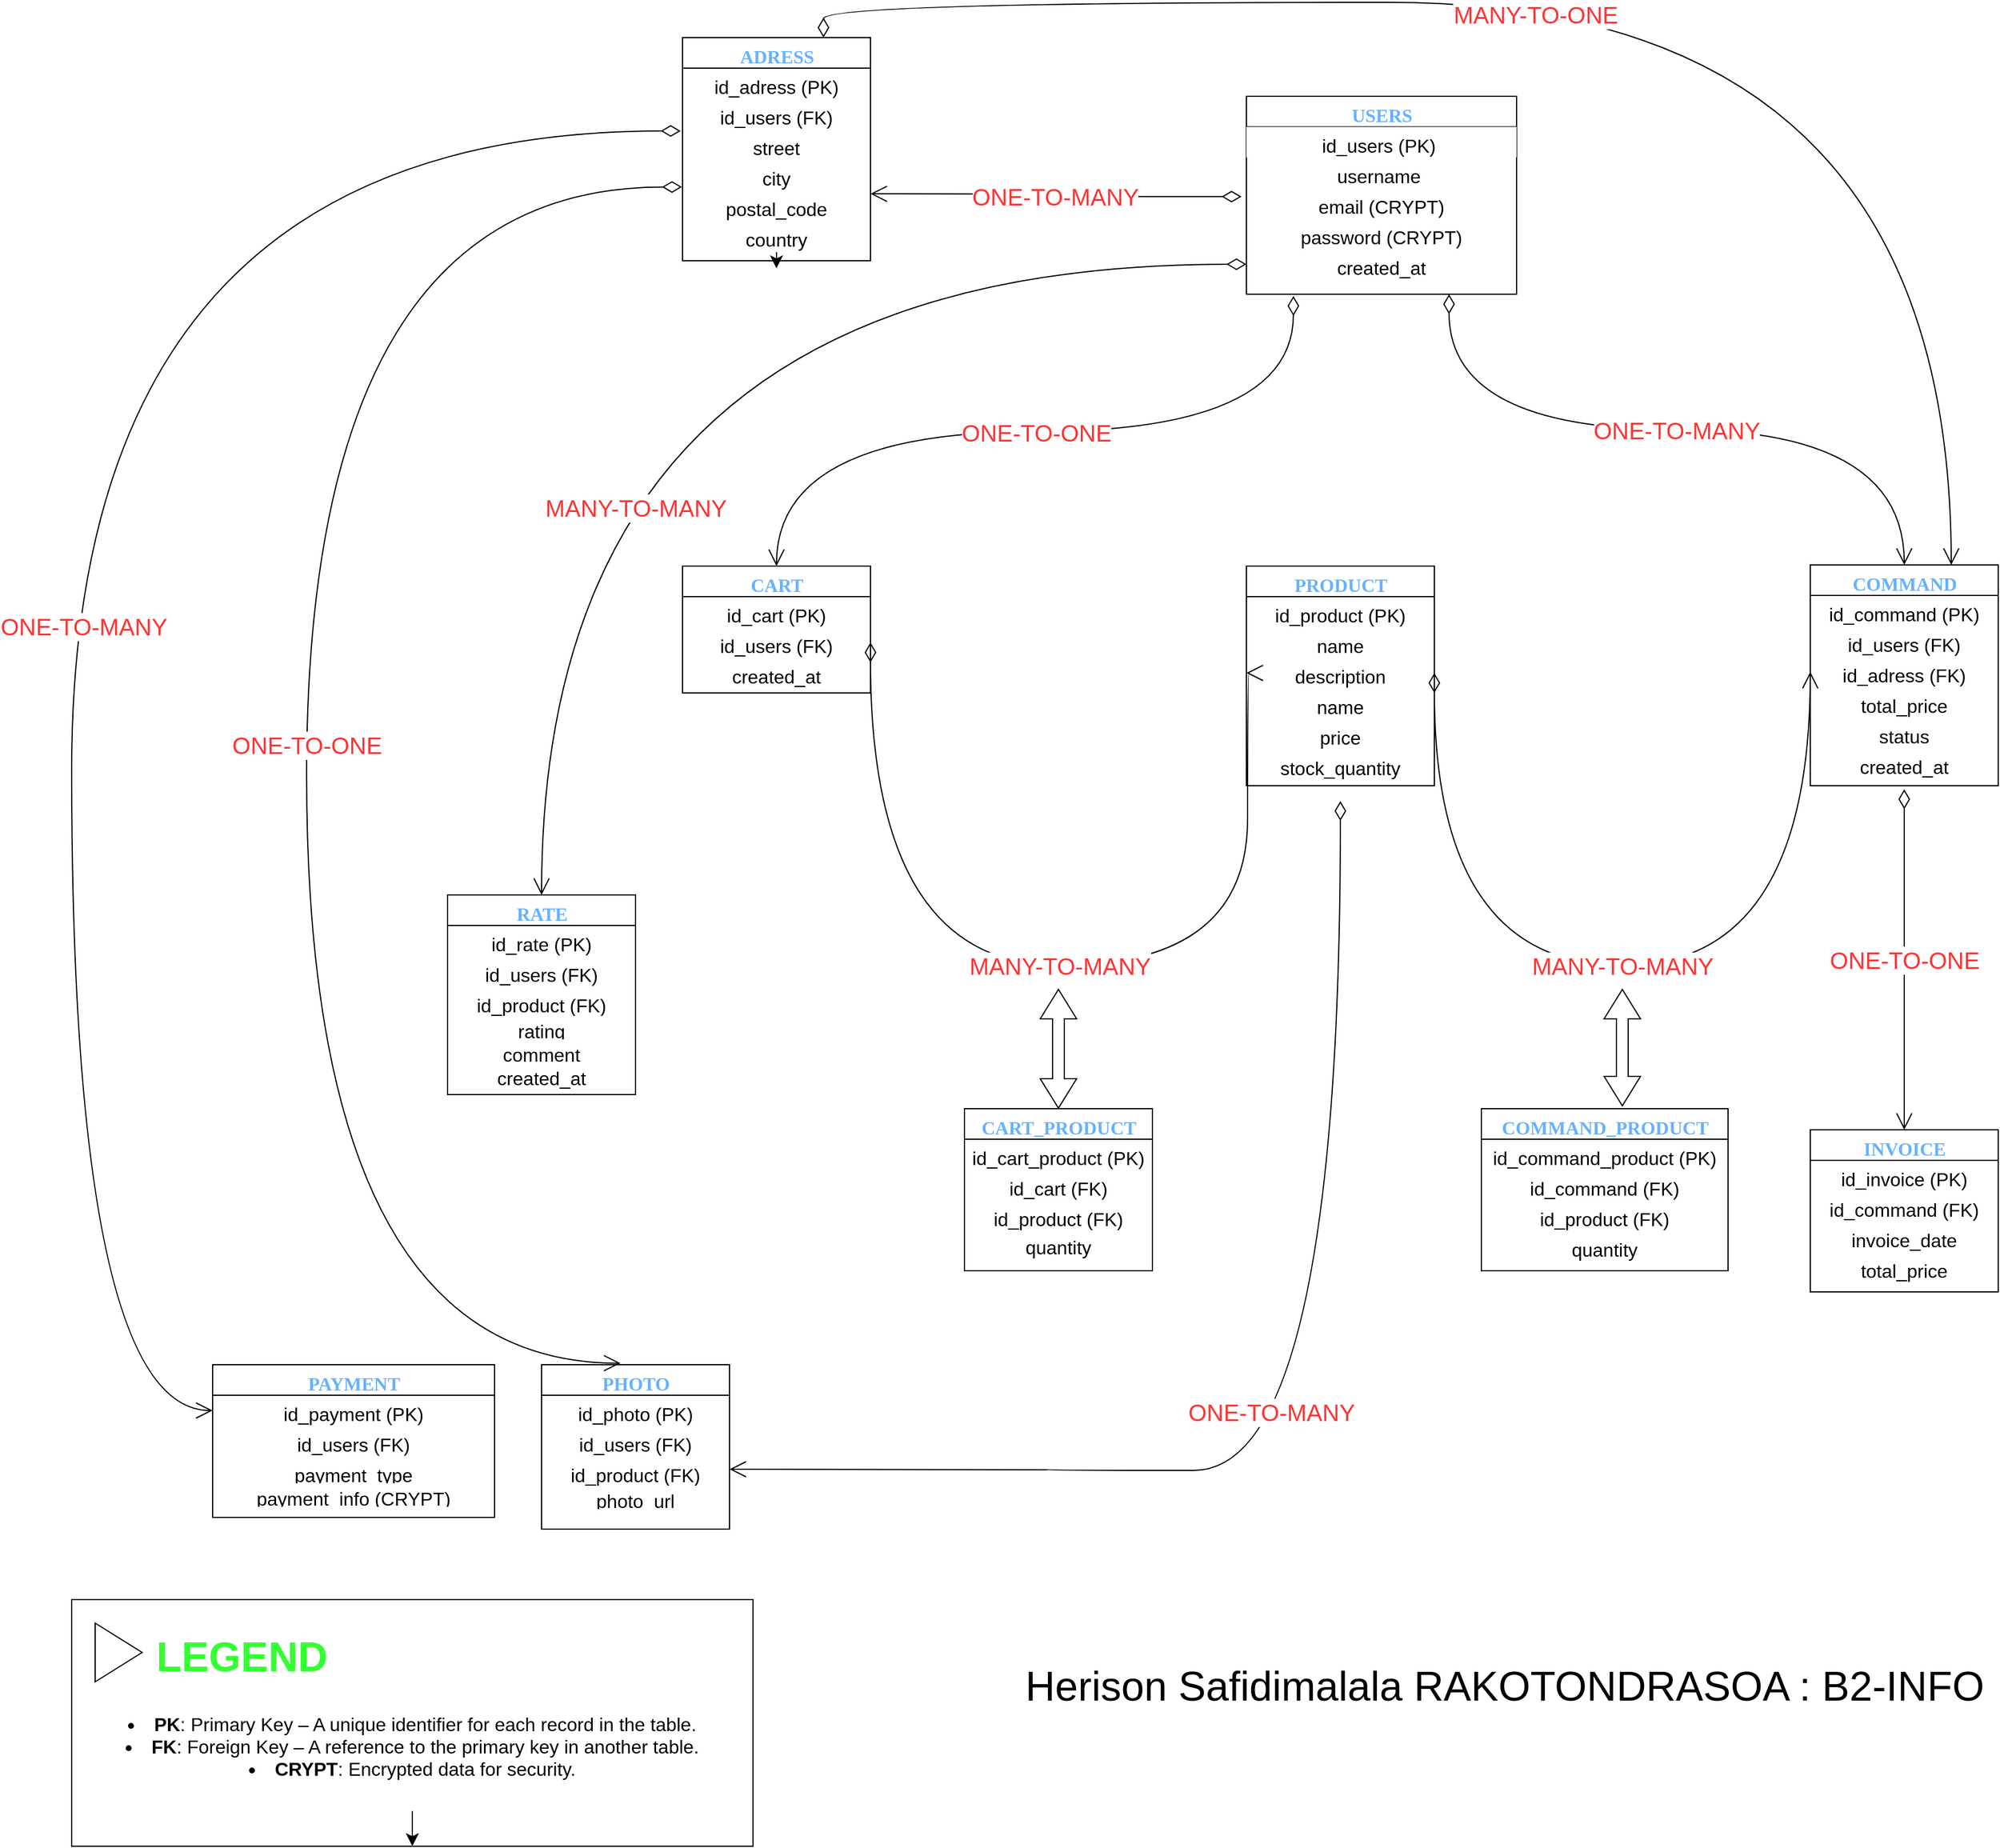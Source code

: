 <mxfile version="24.7.17">
  <diagram name="Page-1" id="9f46799a-70d6-7492-0946-bef42562c5a5">
    <mxGraphModel dx="2370" dy="1519" grid="0" gridSize="10" guides="1" tooltips="1" connect="1" arrows="1" fold="1" page="0" pageScale="1" pageWidth="1100" pageHeight="850" background="none" math="0" shadow="0">
      <root>
        <mxCell id="0" />
        <mxCell id="1" parent="0" />
        <mxCell id="78961159f06e98e8-17" value="&lt;font color=&quot;#66b2ff&quot;&gt;USERS&lt;/font&gt;" style="swimlane;html=1;fontStyle=1;align=center;verticalAlign=top;childLayout=stackLayout;horizontal=1;startSize=26;horizontalStack=0;resizeParent=1;resizeLast=0;collapsible=1;marginBottom=0;swimlaneFillColor=#ffffff;rounded=0;shadow=0;comic=0;labelBackgroundColor=none;strokeWidth=1;fillColor=none;fontFamily=Verdana;fontSize=16;" parent="1" vertex="1">
          <mxGeometry x="1040" y="40" width="230" height="168.5" as="geometry" />
        </mxCell>
        <mxCell id="78961159f06e98e8-23" value="id_users (PK)&amp;nbsp;" style="text;html=1;strokeColor=none;fillColor=default;align=center;verticalAlign=top;spacingLeft=4;spacingRight=4;whiteSpace=wrap;overflow=hidden;rotatable=0;points=[[0,0.5],[1,0.5]];portConstraint=eastwest;fontSize=16;" parent="78961159f06e98e8-17" vertex="1">
          <mxGeometry y="26" width="230" height="26" as="geometry" />
        </mxCell>
        <mxCell id="78961159f06e98e8-25" value="username&amp;nbsp;" style="text;html=1;strokeColor=none;fillColor=none;align=center;verticalAlign=top;spacingLeft=4;spacingRight=4;whiteSpace=wrap;overflow=hidden;rotatable=0;points=[[0,0.5],[1,0.5]];portConstraint=eastwest;fontSize=16;" parent="78961159f06e98e8-17" vertex="1">
          <mxGeometry y="52" width="230" height="26" as="geometry" />
        </mxCell>
        <mxCell id="78961159f06e98e8-26" value="email&amp;nbsp;(CRYPT)" style="text;html=1;strokeColor=none;fillColor=none;align=center;verticalAlign=top;spacingLeft=4;spacingRight=4;whiteSpace=wrap;overflow=hidden;rotatable=0;points=[[0,0.5],[1,0.5]];portConstraint=eastwest;fontSize=16;" parent="78961159f06e98e8-17" vertex="1">
          <mxGeometry y="78" width="230" height="26" as="geometry" />
        </mxCell>
        <mxCell id="78961159f06e98e8-24" value="password (CRYPT)" style="text;html=1;strokeColor=none;fillColor=none;align=center;verticalAlign=top;spacingLeft=4;spacingRight=4;whiteSpace=wrap;overflow=hidden;rotatable=0;points=[[0,0.5],[1,0.5]];portConstraint=eastwest;fontSize=16;" parent="78961159f06e98e8-17" vertex="1">
          <mxGeometry y="104" width="230" height="26" as="geometry" />
        </mxCell>
        <mxCell id="mKTpzhscJDW0VozvgaEw-2" value="created_at" style="text;html=1;strokeColor=none;fillColor=none;align=center;verticalAlign=top;spacingLeft=4;spacingRight=4;whiteSpace=wrap;overflow=hidden;rotatable=0;points=[[0,0.5],[1,0.5]];portConstraint=eastwest;fontSize=16;" parent="78961159f06e98e8-17" vertex="1">
          <mxGeometry y="130" width="230" height="26" as="geometry" />
        </mxCell>
        <mxCell id="78961159f06e98e8-30" value="&lt;font color=&quot;#66b2ff&quot;&gt;ADRESS&lt;/font&gt;" style="swimlane;html=1;fontStyle=1;align=center;verticalAlign=top;childLayout=stackLayout;horizontal=1;startSize=26;horizontalStack=0;resizeParent=1;resizeLast=0;collapsible=1;marginBottom=0;swimlaneFillColor=#ffffff;rounded=0;shadow=0;comic=0;labelBackgroundColor=none;strokeWidth=1;fillColor=none;fontFamily=Verdana;fontSize=16;" parent="1" vertex="1">
          <mxGeometry x="560" y="-10" width="160" height="190" as="geometry" />
        </mxCell>
        <mxCell id="78961159f06e98e8-31" value="id_adress (PK)" style="text;html=1;strokeColor=none;fillColor=none;align=center;verticalAlign=top;spacingLeft=4;spacingRight=4;whiteSpace=wrap;overflow=hidden;rotatable=0;points=[[0,0.5],[1,0.5]];portConstraint=eastwest;fontSize=16;" parent="78961159f06e98e8-30" vertex="1">
          <mxGeometry y="26" width="160" height="26" as="geometry" />
        </mxCell>
        <mxCell id="78961159f06e98e8-32" value="id_users (FK)" style="text;html=1;strokeColor=none;fillColor=none;align=center;verticalAlign=top;spacingLeft=4;spacingRight=4;whiteSpace=wrap;overflow=hidden;rotatable=0;points=[[0,0.5],[1,0.5]];portConstraint=eastwest;fontSize=16;" parent="78961159f06e98e8-30" vertex="1">
          <mxGeometry y="52" width="160" height="26" as="geometry" />
        </mxCell>
        <mxCell id="78961159f06e98e8-33" value="street" style="text;html=1;strokeColor=none;fillColor=none;align=center;verticalAlign=top;spacingLeft=4;spacingRight=4;whiteSpace=wrap;overflow=hidden;rotatable=0;points=[[0,0.5],[1,0.5]];portConstraint=eastwest;fontSize=16;" parent="78961159f06e98e8-30" vertex="1">
          <mxGeometry y="78" width="160" height="26" as="geometry" />
        </mxCell>
        <mxCell id="78961159f06e98e8-34" value="city" style="text;html=1;strokeColor=none;fillColor=none;align=center;verticalAlign=top;spacingLeft=4;spacingRight=4;whiteSpace=wrap;overflow=hidden;rotatable=0;points=[[0,0.5],[1,0.5]];portConstraint=eastwest;fontSize=16;" parent="78961159f06e98e8-30" vertex="1">
          <mxGeometry y="104" width="160" height="26" as="geometry" />
        </mxCell>
        <mxCell id="78961159f06e98e8-36" value="postal_code" style="text;html=1;strokeColor=none;fillColor=none;align=center;verticalAlign=top;spacingLeft=4;spacingRight=4;whiteSpace=wrap;overflow=hidden;rotatable=0;points=[[0,0.5],[1,0.5]];portConstraint=eastwest;fontSize=16;" parent="78961159f06e98e8-30" vertex="1">
          <mxGeometry y="130" width="160" height="26" as="geometry" />
        </mxCell>
        <mxCell id="78961159f06e98e8-37" value="country" style="text;html=1;strokeColor=none;fillColor=none;align=center;verticalAlign=top;spacingLeft=4;spacingRight=4;whiteSpace=wrap;overflow=hidden;rotatable=0;points=[[0,0.5],[1,0.5]];portConstraint=eastwest;fontSize=16;" parent="78961159f06e98e8-30" vertex="1">
          <mxGeometry y="156" width="160" height="34" as="geometry" />
        </mxCell>
        <mxCell id="mKTpzhscJDW0VozvgaEw-19" style="edgeStyle=none;curved=1;rounded=0;orthogonalLoop=1;jettySize=auto;html=1;exitX=0.5;exitY=1;exitDx=0;exitDy=0;entryX=0.5;entryY=1.192;entryDx=0;entryDy=0;entryPerimeter=0;fontSize=16;startSize=8;endSize=8;" parent="78961159f06e98e8-30" source="78961159f06e98e8-30" target="78961159f06e98e8-37" edge="1">
          <mxGeometry relative="1" as="geometry">
            <Array as="points">
              <mxPoint x="80" y="177" />
            </Array>
          </mxGeometry>
        </mxCell>
        <mxCell id="78961159f06e98e8-43" value="&lt;font color=&quot;#66b2ff&quot;&gt;PRODUCT&lt;/font&gt;" style="swimlane;html=1;fontStyle=1;align=center;verticalAlign=top;childLayout=stackLayout;horizontal=1;startSize=26;horizontalStack=0;resizeParent=1;resizeLast=0;collapsible=1;marginBottom=0;swimlaneFillColor=#ffffff;rounded=0;shadow=0;comic=0;labelBackgroundColor=none;strokeWidth=1;fillColor=none;fontFamily=Verdana;fontSize=16;" parent="1" vertex="1">
          <mxGeometry x="1040" y="440" width="160" height="187" as="geometry" />
        </mxCell>
        <mxCell id="78961159f06e98e8-44" value="id_product (PK)" style="text;html=1;strokeColor=none;fillColor=none;align=center;verticalAlign=top;spacingLeft=4;spacingRight=4;whiteSpace=wrap;overflow=hidden;rotatable=0;points=[[0,0.5],[1,0.5]];portConstraint=eastwest;fontSize=16;" parent="78961159f06e98e8-43" vertex="1">
          <mxGeometry y="26" width="160" height="26" as="geometry" />
        </mxCell>
        <mxCell id="78961159f06e98e8-45" value="name" style="text;html=1;strokeColor=none;fillColor=none;align=center;verticalAlign=top;spacingLeft=4;spacingRight=4;whiteSpace=wrap;overflow=hidden;rotatable=0;points=[[0,0.5],[1,0.5]];portConstraint=eastwest;fontSize=16;" parent="78961159f06e98e8-43" vertex="1">
          <mxGeometry y="52" width="160" height="26" as="geometry" />
        </mxCell>
        <mxCell id="78961159f06e98e8-49" value="description" style="text;html=1;strokeColor=none;fillColor=none;align=center;verticalAlign=top;spacingLeft=4;spacingRight=4;whiteSpace=wrap;overflow=hidden;rotatable=0;points=[[0,0.5],[1,0.5]];portConstraint=eastwest;fontSize=16;" parent="78961159f06e98e8-43" vertex="1">
          <mxGeometry y="78" width="160" height="26" as="geometry" />
        </mxCell>
        <mxCell id="78961159f06e98e8-50" value="name" style="text;html=1;strokeColor=none;fillColor=none;align=center;verticalAlign=top;spacingLeft=4;spacingRight=4;whiteSpace=wrap;overflow=hidden;rotatable=0;points=[[0,0.5],[1,0.5]];portConstraint=eastwest;fontSize=16;" parent="78961159f06e98e8-43" vertex="1">
          <mxGeometry y="104" width="160" height="26" as="geometry" />
        </mxCell>
        <mxCell id="78961159f06e98e8-52" value="price" style="text;html=1;strokeColor=none;fillColor=none;align=center;verticalAlign=top;spacingLeft=4;spacingRight=4;whiteSpace=wrap;overflow=hidden;rotatable=0;points=[[0,0.5],[1,0.5]];portConstraint=eastwest;fontSize=16;" parent="78961159f06e98e8-43" vertex="1">
          <mxGeometry y="130" width="160" height="26" as="geometry" />
        </mxCell>
        <mxCell id="78961159f06e98e8-53" value="stock_quantity" style="text;html=1;strokeColor=none;fillColor=none;align=center;verticalAlign=top;spacingLeft=4;spacingRight=4;whiteSpace=wrap;overflow=hidden;rotatable=0;points=[[0,0.5],[1,0.5]];portConstraint=eastwest;fontSize=16;" parent="78961159f06e98e8-43" vertex="1">
          <mxGeometry y="156" width="160" height="26" as="geometry" />
        </mxCell>
        <mxCell id="78961159f06e98e8-56" value="&lt;font color=&quot;#66b2ff&quot;&gt;CART&lt;/font&gt;" style="swimlane;html=1;fontStyle=1;align=center;verticalAlign=top;childLayout=stackLayout;horizontal=1;startSize=26;horizontalStack=0;resizeParent=1;resizeLast=0;collapsible=1;marginBottom=0;swimlaneFillColor=#ffffff;rounded=0;shadow=0;comic=0;labelBackgroundColor=none;strokeWidth=1;fillColor=none;fontFamily=Verdana;fontSize=16;" parent="1" vertex="1">
          <mxGeometry x="560" y="440" width="160" height="108" as="geometry" />
        </mxCell>
        <mxCell id="78961159f06e98e8-57" value="id_cart (PK)" style="text;html=1;strokeColor=none;fillColor=none;align=center;verticalAlign=top;spacingLeft=4;spacingRight=4;whiteSpace=wrap;overflow=hidden;rotatable=0;points=[[0,0.5],[1,0.5]];portConstraint=eastwest;fontSize=16;" parent="78961159f06e98e8-56" vertex="1">
          <mxGeometry y="26" width="160" height="26" as="geometry" />
        </mxCell>
        <mxCell id="78961159f06e98e8-58" value="id_users (FK)" style="text;html=1;strokeColor=none;fillColor=none;align=center;verticalAlign=top;spacingLeft=4;spacingRight=4;whiteSpace=wrap;overflow=hidden;rotatable=0;points=[[0,0.5],[1,0.5]];portConstraint=eastwest;fontSize=16;" parent="78961159f06e98e8-56" vertex="1">
          <mxGeometry y="52" width="160" height="26" as="geometry" />
        </mxCell>
        <mxCell id="78961159f06e98e8-59" value="created_at" style="text;html=1;strokeColor=none;fillColor=none;align=center;verticalAlign=top;spacingLeft=4;spacingRight=4;whiteSpace=wrap;overflow=hidden;rotatable=0;points=[[0,0.5],[1,0.5]];portConstraint=eastwest;fontSize=16;" parent="78961159f06e98e8-56" vertex="1">
          <mxGeometry y="78" width="160" height="26" as="geometry" />
        </mxCell>
        <mxCell id="78961159f06e98e8-69" value="&lt;font color=&quot;#66b2ff&quot;&gt;COMMAND&lt;/font&gt;" style="swimlane;html=1;fontStyle=1;align=center;verticalAlign=top;childLayout=stackLayout;horizontal=1;startSize=26;horizontalStack=0;resizeParent=1;resizeLast=0;collapsible=1;marginBottom=0;swimlaneFillColor=#ffffff;rounded=0;shadow=0;comic=0;labelBackgroundColor=none;strokeWidth=1;fillColor=none;fontFamily=Verdana;fontSize=16;" parent="1" vertex="1">
          <mxGeometry x="1520" y="439" width="160" height="188" as="geometry" />
        </mxCell>
        <mxCell id="78961159f06e98e8-70" value="id_command (PK)" style="text;html=1;strokeColor=none;fillColor=none;align=center;verticalAlign=top;spacingLeft=4;spacingRight=4;whiteSpace=wrap;overflow=hidden;rotatable=0;points=[[0,0.5],[1,0.5]];portConstraint=eastwest;fontSize=16;" parent="78961159f06e98e8-69" vertex="1">
          <mxGeometry y="26" width="160" height="26" as="geometry" />
        </mxCell>
        <mxCell id="78961159f06e98e8-71" value="id_users (FK)" style="text;html=1;strokeColor=none;fillColor=none;align=center;verticalAlign=top;spacingLeft=4;spacingRight=4;whiteSpace=wrap;overflow=hidden;rotatable=0;points=[[0,0.5],[1,0.5]];portConstraint=eastwest;fontSize=16;" parent="78961159f06e98e8-69" vertex="1">
          <mxGeometry y="52" width="160" height="26" as="geometry" />
        </mxCell>
        <mxCell id="78961159f06e98e8-72" value="id_adress (FK)" style="text;html=1;strokeColor=none;fillColor=none;align=center;verticalAlign=top;spacingLeft=4;spacingRight=4;whiteSpace=wrap;overflow=hidden;rotatable=0;points=[[0,0.5],[1,0.5]];portConstraint=eastwest;fontSize=16;" parent="78961159f06e98e8-69" vertex="1">
          <mxGeometry y="78" width="160" height="26" as="geometry" />
        </mxCell>
        <mxCell id="78961159f06e98e8-74" value="total_price" style="text;html=1;strokeColor=none;fillColor=none;align=center;verticalAlign=top;spacingLeft=4;spacingRight=4;whiteSpace=wrap;overflow=hidden;rotatable=0;points=[[0,0.5],[1,0.5]];portConstraint=eastwest;fontSize=16;" parent="78961159f06e98e8-69" vertex="1">
          <mxGeometry y="104" width="160" height="26" as="geometry" />
        </mxCell>
        <mxCell id="78961159f06e98e8-75" value="status" style="text;html=1;strokeColor=none;fillColor=none;align=center;verticalAlign=top;spacingLeft=4;spacingRight=4;whiteSpace=wrap;overflow=hidden;rotatable=0;points=[[0,0.5],[1,0.5]];portConstraint=eastwest;fontSize=16;" parent="78961159f06e98e8-69" vertex="1">
          <mxGeometry y="130" width="160" height="26" as="geometry" />
        </mxCell>
        <mxCell id="78961159f06e98e8-76" value="created_at" style="text;html=1;strokeColor=none;fillColor=none;align=center;verticalAlign=top;spacingLeft=4;spacingRight=4;whiteSpace=wrap;overflow=hidden;rotatable=0;points=[[0,0.5],[1,0.5]];portConstraint=eastwest;fontSize=16;" parent="78961159f06e98e8-69" vertex="1">
          <mxGeometry y="156" width="160" height="26" as="geometry" />
        </mxCell>
        <mxCell id="78961159f06e98e8-82" value="&lt;font color=&quot;#66b2ff&quot;&gt;INVOICE&lt;/font&gt;" style="swimlane;html=1;fontStyle=1;align=center;verticalAlign=top;childLayout=stackLayout;horizontal=1;startSize=26;horizontalStack=0;resizeParent=1;resizeLast=0;collapsible=1;marginBottom=0;swimlaneFillColor=#ffffff;rounded=0;shadow=0;comic=0;labelBackgroundColor=none;strokeWidth=1;fillColor=none;fontFamily=Verdana;fontSize=16;" parent="1" vertex="1">
          <mxGeometry x="1520" y="920" width="160" height="138" as="geometry" />
        </mxCell>
        <mxCell id="78961159f06e98e8-83" value="id_invoice (PK)" style="text;html=1;strokeColor=none;fillColor=none;align=center;verticalAlign=top;spacingLeft=4;spacingRight=4;whiteSpace=wrap;overflow=hidden;rotatable=0;points=[[0,0.5],[1,0.5]];portConstraint=eastwest;fontSize=16;" parent="78961159f06e98e8-82" vertex="1">
          <mxGeometry y="26" width="160" height="26" as="geometry" />
        </mxCell>
        <mxCell id="78961159f06e98e8-84" value="id_command (FK)" style="text;html=1;strokeColor=none;fillColor=none;align=center;verticalAlign=top;spacingLeft=4;spacingRight=4;whiteSpace=wrap;overflow=hidden;rotatable=0;points=[[0,0.5],[1,0.5]];portConstraint=eastwest;fontSize=16;" parent="78961159f06e98e8-82" vertex="1">
          <mxGeometry y="52" width="160" height="26" as="geometry" />
        </mxCell>
        <mxCell id="78961159f06e98e8-85" value="invoice_date" style="text;html=1;strokeColor=none;fillColor=none;align=center;verticalAlign=top;spacingLeft=4;spacingRight=4;whiteSpace=wrap;overflow=hidden;rotatable=0;points=[[0,0.5],[1,0.5]];portConstraint=eastwest;fontSize=16;" parent="78961159f06e98e8-82" vertex="1">
          <mxGeometry y="78" width="160" height="26" as="geometry" />
        </mxCell>
        <mxCell id="78961159f06e98e8-86" value="total_price" style="text;html=1;strokeColor=none;fillColor=none;align=center;verticalAlign=top;spacingLeft=4;spacingRight=4;whiteSpace=wrap;overflow=hidden;rotatable=0;points=[[0,0.5],[1,0.5]];portConstraint=eastwest;fontSize=16;" parent="78961159f06e98e8-82" vertex="1">
          <mxGeometry y="104" width="160" height="26" as="geometry" />
        </mxCell>
        <mxCell id="78961159f06e98e8-95" value="&lt;font color=&quot;#66b2ff&quot;&gt;CART_PRODUCT&lt;/font&gt;" style="swimlane;html=1;fontStyle=1;align=center;verticalAlign=top;childLayout=stackLayout;horizontal=1;startSize=26;horizontalStack=0;resizeParent=1;resizeLast=0;collapsible=1;marginBottom=0;swimlaneFillColor=#ffffff;rounded=0;shadow=0;comic=0;labelBackgroundColor=none;strokeWidth=1;fillColor=none;fontFamily=Verdana;fontSize=16;" parent="1" vertex="1">
          <mxGeometry x="800" y="902" width="160" height="138" as="geometry" />
        </mxCell>
        <mxCell id="78961159f06e98e8-96" value="id_cart_product (PK)" style="text;html=1;strokeColor=none;fillColor=none;align=center;verticalAlign=top;spacingLeft=4;spacingRight=4;whiteSpace=wrap;overflow=hidden;rotatable=0;points=[[0,0.5],[1,0.5]];portConstraint=eastwest;fontSize=16;" parent="78961159f06e98e8-95" vertex="1">
          <mxGeometry y="26" width="160" height="26" as="geometry" />
        </mxCell>
        <mxCell id="78961159f06e98e8-97" value="id_cart (FK)" style="text;html=1;strokeColor=none;fillColor=none;align=center;verticalAlign=top;spacingLeft=4;spacingRight=4;whiteSpace=wrap;overflow=hidden;rotatable=0;points=[[0,0.5],[1,0.5]];portConstraint=eastwest;fontSize=16;" parent="78961159f06e98e8-95" vertex="1">
          <mxGeometry y="52" width="160" height="26" as="geometry" />
        </mxCell>
        <mxCell id="78961159f06e98e8-98" value="id_product (FK)" style="text;html=1;strokeColor=none;fillColor=none;align=center;verticalAlign=top;spacingLeft=4;spacingRight=4;whiteSpace=wrap;overflow=hidden;rotatable=0;points=[[0,0.5],[1,0.5]];portConstraint=eastwest;fontSize=16;" parent="78961159f06e98e8-95" vertex="1">
          <mxGeometry y="78" width="160" height="24" as="geometry" />
        </mxCell>
        <mxCell id="78961159f06e98e8-102" value="quantity" style="text;html=1;strokeColor=none;fillColor=none;align=center;verticalAlign=top;spacingLeft=4;spacingRight=4;whiteSpace=wrap;overflow=hidden;rotatable=0;points=[[0,0.5],[1,0.5]];portConstraint=eastwest;fontSize=16;" parent="78961159f06e98e8-95" vertex="1">
          <mxGeometry y="102" width="160" height="26" as="geometry" />
        </mxCell>
        <mxCell id="78961159f06e98e8-108" value="&lt;font color=&quot;#66b2ff&quot;&gt;COMMAND_PRODUCT&lt;/font&gt;" style="swimlane;html=1;fontStyle=1;align=center;verticalAlign=top;childLayout=stackLayout;horizontal=1;startSize=26;horizontalStack=0;resizeParent=1;resizeLast=0;collapsible=1;marginBottom=0;swimlaneFillColor=#ffffff;rounded=0;shadow=0;comic=0;labelBackgroundColor=none;strokeWidth=1;fillColor=none;fontFamily=Verdana;fontSize=16;" parent="1" vertex="1">
          <mxGeometry x="1240" y="902" width="210" height="138" as="geometry" />
        </mxCell>
        <mxCell id="78961159f06e98e8-109" value="id_command_product (PK) (PK)" style="text;html=1;strokeColor=none;fillColor=none;align=center;verticalAlign=top;spacingLeft=4;spacingRight=4;whiteSpace=wrap;overflow=hidden;rotatable=0;points=[[0,0.5],[1,0.5]];portConstraint=eastwest;fontSize=16;" parent="78961159f06e98e8-108" vertex="1">
          <mxGeometry y="26" width="210" height="26" as="geometry" />
        </mxCell>
        <mxCell id="78961159f06e98e8-110" value="id_command (FK)" style="text;html=1;strokeColor=none;fillColor=none;align=center;verticalAlign=top;spacingLeft=4;spacingRight=4;whiteSpace=wrap;overflow=hidden;rotatable=0;points=[[0,0.5],[1,0.5]];portConstraint=eastwest;fontSize=16;" parent="78961159f06e98e8-108" vertex="1">
          <mxGeometry y="52" width="210" height="26" as="geometry" />
        </mxCell>
        <mxCell id="78961159f06e98e8-117" value="id_product (FK)" style="text;html=1;strokeColor=none;fillColor=none;align=center;verticalAlign=top;spacingLeft=4;spacingRight=4;whiteSpace=wrap;overflow=hidden;rotatable=0;points=[[0,0.5],[1,0.5]];portConstraint=eastwest;fontSize=16;" parent="78961159f06e98e8-108" vertex="1">
          <mxGeometry y="78" width="210" height="26" as="geometry" />
        </mxCell>
        <mxCell id="78961159f06e98e8-120" value="quantity" style="text;html=1;strokeColor=none;fillColor=none;align=center;verticalAlign=top;spacingLeft=4;spacingRight=4;whiteSpace=wrap;overflow=hidden;rotatable=0;points=[[0,0.5],[1,0.5]];portConstraint=eastwest;fontSize=16;" parent="78961159f06e98e8-108" vertex="1">
          <mxGeometry y="104" width="210" height="26" as="geometry" />
        </mxCell>
        <mxCell id="mKTpzhscJDW0VozvgaEw-20" value="&lt;font color=&quot;#66b2ff&quot;&gt;PHOTO&lt;/font&gt;" style="swimlane;html=1;fontStyle=1;align=center;verticalAlign=top;childLayout=stackLayout;horizontal=1;startSize=26;horizontalStack=0;resizeParent=1;resizeLast=0;collapsible=1;marginBottom=0;swimlaneFillColor=#ffffff;rounded=0;shadow=0;comic=0;labelBackgroundColor=none;strokeWidth=1;fillColor=none;fontFamily=Verdana;fontSize=16;" parent="1" vertex="1">
          <mxGeometry x="440" y="1120" width="160" height="140" as="geometry" />
        </mxCell>
        <mxCell id="mKTpzhscJDW0VozvgaEw-21" value="id_photo (PK)" style="text;html=1;strokeColor=none;fillColor=none;align=center;verticalAlign=top;spacingLeft=4;spacingRight=4;whiteSpace=wrap;overflow=hidden;rotatable=0;points=[[0,0.5],[1,0.5]];portConstraint=eastwest;fontSize=16;" parent="mKTpzhscJDW0VozvgaEw-20" vertex="1">
          <mxGeometry y="26" width="160" height="26" as="geometry" />
        </mxCell>
        <mxCell id="mKTpzhscJDW0VozvgaEw-22" value="id_users (FK)" style="text;html=1;strokeColor=none;fillColor=none;align=center;verticalAlign=top;spacingLeft=4;spacingRight=4;whiteSpace=wrap;overflow=hidden;rotatable=0;points=[[0,0.5],[1,0.5]];portConstraint=eastwest;fontSize=16;" parent="mKTpzhscJDW0VozvgaEw-20" vertex="1">
          <mxGeometry y="52" width="160" height="26" as="geometry" />
        </mxCell>
        <mxCell id="mKTpzhscJDW0VozvgaEw-23" value="id_product (FK)" style="text;html=1;strokeColor=none;fillColor=none;align=center;verticalAlign=top;spacingLeft=4;spacingRight=4;whiteSpace=wrap;overflow=hidden;rotatable=0;points=[[0,0.5],[1,0.5]];portConstraint=eastwest;fontSize=16;" parent="mKTpzhscJDW0VozvgaEw-20" vertex="1">
          <mxGeometry y="78" width="160" height="22" as="geometry" />
        </mxCell>
        <mxCell id="mKTpzhscJDW0VozvgaEw-24" value="photo_url" style="text;html=1;strokeColor=none;fillColor=none;align=center;verticalAlign=top;spacingLeft=4;spacingRight=4;whiteSpace=wrap;overflow=hidden;rotatable=0;points=[[0,0.5],[1,0.5]];portConstraint=eastwest;fontSize=16;" parent="mKTpzhscJDW0VozvgaEw-20" vertex="1">
          <mxGeometry y="100" width="160" height="20" as="geometry" />
        </mxCell>
        <mxCell id="mKTpzhscJDW0VozvgaEw-27" value="&lt;font color=&quot;#66b2ff&quot;&gt;RATE&lt;/font&gt;" style="swimlane;html=1;fontStyle=1;align=center;verticalAlign=top;childLayout=stackLayout;horizontal=1;startSize=26;horizontalStack=0;resizeParent=1;resizeLast=0;collapsible=1;marginBottom=0;swimlaneFillColor=#ffffff;rounded=0;shadow=0;comic=0;labelBackgroundColor=none;strokeWidth=1;fillColor=none;fontFamily=Verdana;fontSize=16;" parent="1" vertex="1">
          <mxGeometry x="360" y="720" width="160" height="170" as="geometry" />
        </mxCell>
        <mxCell id="mKTpzhscJDW0VozvgaEw-28" value="id_rate (PK)" style="text;html=1;strokeColor=none;fillColor=none;align=center;verticalAlign=top;spacingLeft=4;spacingRight=4;whiteSpace=wrap;overflow=hidden;rotatable=0;points=[[0,0.5],[1,0.5]];portConstraint=eastwest;fontSize=16;" parent="mKTpzhscJDW0VozvgaEw-27" vertex="1">
          <mxGeometry y="26" width="160" height="26" as="geometry" />
        </mxCell>
        <mxCell id="mKTpzhscJDW0VozvgaEw-29" value="id_users (FK)" style="text;html=1;strokeColor=none;fillColor=none;align=center;verticalAlign=top;spacingLeft=4;spacingRight=4;whiteSpace=wrap;overflow=hidden;rotatable=0;points=[[0,0.5],[1,0.5]];portConstraint=eastwest;fontSize=16;" parent="mKTpzhscJDW0VozvgaEw-27" vertex="1">
          <mxGeometry y="52" width="160" height="26" as="geometry" />
        </mxCell>
        <mxCell id="mKTpzhscJDW0VozvgaEw-30" value="id_product (FK)" style="text;html=1;strokeColor=none;fillColor=none;align=center;verticalAlign=top;spacingLeft=4;spacingRight=4;whiteSpace=wrap;overflow=hidden;rotatable=0;points=[[0,0.5],[1,0.5]];portConstraint=eastwest;fontSize=16;" parent="mKTpzhscJDW0VozvgaEw-27" vertex="1">
          <mxGeometry y="78" width="160" height="22" as="geometry" />
        </mxCell>
        <mxCell id="mKTpzhscJDW0VozvgaEw-31" value="rating" style="text;html=1;strokeColor=none;fillColor=none;align=center;verticalAlign=top;spacingLeft=4;spacingRight=4;whiteSpace=wrap;overflow=hidden;rotatable=0;points=[[0,0.5],[1,0.5]];portConstraint=eastwest;fontSize=16;" parent="mKTpzhscJDW0VozvgaEw-27" vertex="1">
          <mxGeometry y="100" width="160" height="20" as="geometry" />
        </mxCell>
        <mxCell id="mKTpzhscJDW0VozvgaEw-32" value="comment" style="text;html=1;strokeColor=none;fillColor=none;align=center;verticalAlign=top;spacingLeft=4;spacingRight=4;whiteSpace=wrap;overflow=hidden;rotatable=0;points=[[0,0.5],[1,0.5]];portConstraint=eastwest;fontSize=16;" parent="mKTpzhscJDW0VozvgaEw-27" vertex="1">
          <mxGeometry y="120" width="160" height="20" as="geometry" />
        </mxCell>
        <mxCell id="mKTpzhscJDW0VozvgaEw-33" value="created_at" style="text;html=1;strokeColor=none;fillColor=none;align=center;verticalAlign=top;spacingLeft=4;spacingRight=4;whiteSpace=wrap;overflow=hidden;rotatable=0;points=[[0,0.5],[1,0.5]];portConstraint=eastwest;fontSize=16;" parent="mKTpzhscJDW0VozvgaEw-27" vertex="1">
          <mxGeometry y="140" width="160" height="30" as="geometry" />
        </mxCell>
        <mxCell id="mKTpzhscJDW0VozvgaEw-34" value="&lt;font color=&quot;#66b2ff&quot;&gt;PAYMENT&lt;/font&gt;" style="swimlane;html=1;fontStyle=1;align=center;verticalAlign=top;childLayout=stackLayout;horizontal=1;startSize=26;horizontalStack=0;resizeParent=1;resizeLast=0;collapsible=1;marginBottom=0;swimlaneFillColor=#ffffff;rounded=0;shadow=0;comic=0;labelBackgroundColor=none;strokeWidth=1;fillColor=none;fontFamily=Verdana;fontSize=16;" parent="1" vertex="1">
          <mxGeometry x="160" y="1120" width="240" height="130" as="geometry" />
        </mxCell>
        <mxCell id="mKTpzhscJDW0VozvgaEw-35" value="id_payment (PK)" style="text;html=1;strokeColor=none;fillColor=none;align=center;verticalAlign=top;spacingLeft=4;spacingRight=4;whiteSpace=wrap;overflow=hidden;rotatable=0;points=[[0,0.5],[1,0.5]];portConstraint=eastwest;fontSize=16;" parent="mKTpzhscJDW0VozvgaEw-34" vertex="1">
          <mxGeometry y="26" width="240" height="26" as="geometry" />
        </mxCell>
        <mxCell id="mKTpzhscJDW0VozvgaEw-36" value="id_users (FK)" style="text;html=1;strokeColor=none;fillColor=none;align=center;verticalAlign=top;spacingLeft=4;spacingRight=4;whiteSpace=wrap;overflow=hidden;rotatable=0;points=[[0,0.5],[1,0.5]];portConstraint=eastwest;fontSize=16;" parent="mKTpzhscJDW0VozvgaEw-34" vertex="1">
          <mxGeometry y="52" width="240" height="26" as="geometry" />
        </mxCell>
        <mxCell id="mKTpzhscJDW0VozvgaEw-37" value="payment_type" style="text;html=1;strokeColor=none;fillColor=none;align=center;verticalAlign=top;spacingLeft=4;spacingRight=4;whiteSpace=wrap;overflow=hidden;rotatable=0;points=[[0,0.5],[1,0.5]];portConstraint=eastwest;fontSize=16;" parent="mKTpzhscJDW0VozvgaEw-34" vertex="1">
          <mxGeometry y="78" width="240" height="20" as="geometry" />
        </mxCell>
        <mxCell id="mKTpzhscJDW0VozvgaEw-38" value="payment_info&amp;nbsp;(CRYPT)" style="text;html=1;strokeColor=none;fillColor=none;align=center;verticalAlign=top;spacingLeft=4;spacingRight=4;whiteSpace=wrap;overflow=hidden;rotatable=0;points=[[0,0.5],[1,0.5]];portConstraint=eastwest;fontSize=16;" parent="mKTpzhscJDW0VozvgaEw-34" vertex="1">
          <mxGeometry y="98" width="240" height="20" as="geometry" />
        </mxCell>
        <mxCell id="mKTpzhscJDW0VozvgaEw-68" value="&lt;font color=&quot;#ff3333&quot;&gt;ONE-TO-MANY&lt;/font&gt;" style="endArrow=open;html=1;endSize=12;startArrow=diamondThin;startSize=14;startFill=0;edgeStyle=orthogonalEdgeStyle;rounded=0;curved=1;entryX=1.026;entryY=0.118;entryDx=0;entryDy=0;entryPerimeter=0;spacingBottom=0;spacingTop=0;spacing=0;fontSize=20;" parent="1" edge="1">
          <mxGeometry relative="1" as="geometry">
            <mxPoint x="1035.84" y="125.43" as="sourcePoint" />
            <mxPoint x="720.0" y="123.018" as="targetPoint" />
            <Array as="points">
              <mxPoint x="875.99" y="125.03" />
              <mxPoint x="875.99" y="123.03" />
            </Array>
          </mxGeometry>
        </mxCell>
        <mxCell id="mKTpzhscJDW0VozvgaEw-71" value="&lt;span style=&quot;color: rgb(255, 51, 51);&quot;&gt;ONE-TO-ONE&lt;/span&gt;" style="endArrow=open;html=1;endSize=12;startArrow=diamondThin;startSize=14;startFill=0;edgeStyle=orthogonalEdgeStyle;rounded=0;fontSize=20;curved=1;exitX=0.25;exitY=1;exitDx=0;exitDy=0;" parent="1" edge="1">
          <mxGeometry relative="1" as="geometry">
            <mxPoint x="1080" y="210" as="sourcePoint" />
            <mxPoint x="640" y="440" as="targetPoint" />
            <Array as="points">
              <mxPoint x="1080" y="325.5" />
              <mxPoint x="640" y="325.5" />
            </Array>
          </mxGeometry>
        </mxCell>
        <mxCell id="mKTpzhscJDW0VozvgaEw-74" value="&lt;span style=&quot;color: rgb(255, 51, 51);&quot;&gt;ONE-TO-MANY&lt;/span&gt;" style="endArrow=open;html=1;endSize=12;startArrow=diamondThin;startSize=14;startFill=0;edgeStyle=orthogonalEdgeStyle;rounded=0;fontSize=20;curved=1;entryX=0.5;entryY=0;entryDx=0;entryDy=0;exitX=0.75;exitY=1;exitDx=0;exitDy=0;" parent="1" source="78961159f06e98e8-17" target="78961159f06e98e8-69" edge="1">
          <mxGeometry relative="1" as="geometry">
            <mxPoint x="590" y="340" as="sourcePoint" />
            <mxPoint x="750" y="340" as="targetPoint" />
          </mxGeometry>
        </mxCell>
        <mxCell id="mKTpzhscJDW0VozvgaEw-77" value="&lt;font color=&quot;#ff3333&quot;&gt;MANY-TO-ONE&lt;/font&gt;" style="endArrow=open;html=1;endSize=12;startArrow=diamondThin;startSize=14;startFill=0;edgeStyle=orthogonalEdgeStyle;rounded=0;fontSize=20;curved=1;entryX=0.75;entryY=0;entryDx=0;entryDy=0;exitX=0.75;exitY=0;exitDx=0;exitDy=0;" parent="1" source="78961159f06e98e8-30" target="78961159f06e98e8-69" edge="1">
          <mxGeometry x="-0.135" y="-10" relative="1" as="geometry">
            <mxPoint x="590" y="340" as="sourcePoint" />
            <mxPoint x="750" y="340" as="targetPoint" />
            <Array as="points">
              <mxPoint x="680" y="-40" />
              <mxPoint x="1640" y="-40" />
            </Array>
            <mxPoint as="offset" />
          </mxGeometry>
        </mxCell>
        <mxCell id="mKTpzhscJDW0VozvgaEw-93" value="&lt;font color=&quot;#ff3333&quot;&gt;MANY-TO-MANY&lt;/font&gt;" style="endArrow=open;html=1;endSize=12;startArrow=diamondThin;startSize=14;startFill=0;edgeStyle=orthogonalEdgeStyle;rounded=0;fontSize=20;curved=1;exitX=1;exitY=0.5;exitDx=0;exitDy=0;entryX=0;entryY=0.5;entryDx=0;entryDy=0;" parent="1" source="78961159f06e98e8-58" target="78961159f06e98e8-49" edge="1">
          <mxGeometry x="0.029" relative="1" as="geometry">
            <mxPoint x="880" y="660" as="sourcePoint" />
            <mxPoint x="1040" y="660" as="targetPoint" />
            <Array as="points">
              <mxPoint x="720" y="780" />
              <mxPoint x="1041" y="780" />
            </Array>
            <mxPoint as="offset" />
          </mxGeometry>
        </mxCell>
        <mxCell id="mKTpzhscJDW0VozvgaEw-96" value="" style="shape=flexArrow;endArrow=classic;startArrow=classic;html=1;rounded=0;fontSize=12;startSize=8;endSize=8;curved=1;exitX=0.5;exitY=0;exitDx=0;exitDy=0;" parent="1" source="78961159f06e98e8-95" edge="1">
          <mxGeometry width="100" height="100" relative="1" as="geometry">
            <mxPoint x="910" y="870" as="sourcePoint" />
            <mxPoint x="880" y="800" as="targetPoint" />
          </mxGeometry>
        </mxCell>
        <mxCell id="mKTpzhscJDW0VozvgaEw-98" value="&lt;span style=&quot;color: rgb(255, 51, 51);&quot;&gt;MANY-TO-MANY&lt;/span&gt;" style="endArrow=open;html=1;endSize=12;startArrow=diamondThin;startSize=14;startFill=0;edgeStyle=orthogonalEdgeStyle;rounded=0;fontSize=20;curved=1;exitX=1;exitY=0.5;exitDx=0;exitDy=0;entryX=0;entryY=0.5;entryDx=0;entryDy=0;" parent="1" source="78961159f06e98e8-49" target="78961159f06e98e8-72" edge="1">
          <mxGeometry x="-0.001" relative="1" as="geometry">
            <mxPoint x="1310" y="590" as="sourcePoint" />
            <mxPoint x="1630" y="616" as="targetPoint" />
            <Array as="points">
              <mxPoint x="1200" y="780" />
              <mxPoint x="1520" y="780" />
            </Array>
            <mxPoint as="offset" />
          </mxGeometry>
        </mxCell>
        <mxCell id="mKTpzhscJDW0VozvgaEw-99" value="" style="shape=flexArrow;endArrow=classic;startArrow=classic;html=1;rounded=0;fontSize=12;startSize=8;endSize=8;curved=1;" parent="1" edge="1">
          <mxGeometry width="100" height="100" relative="1" as="geometry">
            <mxPoint x="1360" y="900" as="sourcePoint" />
            <mxPoint x="1360" y="800" as="targetPoint" />
          </mxGeometry>
        </mxCell>
        <mxCell id="mKTpzhscJDW0VozvgaEw-100" value="&lt;span style=&quot;color: rgb(255, 51, 51);&quot;&gt;MANY-TO-MANY&lt;/span&gt;" style="endArrow=open;html=1;endSize=12;startArrow=diamondThin;startSize=14;startFill=0;edgeStyle=orthogonalEdgeStyle;rounded=0;fontSize=20;curved=1;entryX=0.5;entryY=0;entryDx=0;entryDy=0;exitX=0;exitY=0.5;exitDx=0;exitDy=0;" parent="1" source="mKTpzhscJDW0VozvgaEw-2" target="mKTpzhscJDW0VozvgaEw-27" edge="1">
          <mxGeometry x="0.419" y="80" relative="1" as="geometry">
            <mxPoint x="420" y="540" as="sourcePoint" />
            <mxPoint x="580" y="540" as="targetPoint" />
            <mxPoint as="offset" />
          </mxGeometry>
        </mxCell>
        <mxCell id="mKTpzhscJDW0VozvgaEw-103" value="&lt;font color=&quot;#ff3333&quot;&gt;ONE-TO-ONE&lt;/font&gt;" style="endArrow=open;html=1;endSize=12;startArrow=diamondThin;startSize=14;startFill=0;edgeStyle=orthogonalEdgeStyle;rounded=0;fontSize=20;curved=1;entryX=0.5;entryY=0;entryDx=0;entryDy=0;" parent="1" target="78961159f06e98e8-82" edge="1">
          <mxGeometry relative="1" as="geometry">
            <mxPoint x="1600" y="630" as="sourcePoint" />
            <mxPoint x="940" y="1070" as="targetPoint" />
            <Array as="points">
              <mxPoint x="1600" y="820" />
              <mxPoint x="1600" y="820" />
            </Array>
          </mxGeometry>
        </mxCell>
        <mxCell id="mKTpzhscJDW0VozvgaEw-109" value="&lt;span style=&quot;color: rgb(255, 51, 51);&quot;&gt;ONE-TO-ONE&lt;/span&gt;" style="endArrow=open;html=1;endSize=12;startArrow=diamondThin;startSize=14;startFill=0;edgeStyle=orthogonalEdgeStyle;rounded=0;fontSize=20;curved=1;exitX=-0.003;exitY=-0.107;exitDx=0;exitDy=0;exitPerimeter=0;entryX=0.42;entryY=-0.009;entryDx=0;entryDy=0;entryPerimeter=0;" parent="1" source="78961159f06e98e8-36" target="mKTpzhscJDW0VozvgaEw-20" edge="1">
          <mxGeometry relative="1" as="geometry">
            <mxPoint x="840" y="820" as="sourcePoint" />
            <mxPoint x="1000" y="820" as="targetPoint" />
            <Array as="points">
              <mxPoint x="240" y="117" />
              <mxPoint x="240" y="1119" />
            </Array>
          </mxGeometry>
        </mxCell>
        <mxCell id="mKTpzhscJDW0VozvgaEw-121" value="&lt;span style=&quot;color: rgb(255, 51, 51);&quot;&gt;ONE-TO-MANY&lt;/span&gt;" style="endArrow=open;html=1;endSize=12;startArrow=diamondThin;startSize=14;startFill=0;edgeStyle=orthogonalEdgeStyle;rounded=0;fontSize=20;curved=1;entryX=1;entryY=0.5;entryDx=0;entryDy=0;" parent="1" target="mKTpzhscJDW0VozvgaEw-23" edge="1">
          <mxGeometry x="0.156" y="-50" relative="1" as="geometry">
            <mxPoint x="1120" y="640" as="sourcePoint" />
            <mxPoint x="1000" y="670" as="targetPoint" />
            <Array as="points">
              <mxPoint x="1120" y="1210" />
              <mxPoint x="870" y="1210" />
            </Array>
            <mxPoint x="1" as="offset" />
          </mxGeometry>
        </mxCell>
        <mxCell id="mKTpzhscJDW0VozvgaEw-125" value="&lt;span style=&quot;color: rgb(255, 51, 51);&quot;&gt;ONE-TO-MANY&lt;/span&gt;" style="endArrow=open;html=1;endSize=12;startArrow=diamondThin;startSize=14;startFill=0;edgeStyle=orthogonalEdgeStyle;rounded=0;fontSize=20;curved=1;exitX=-0.01;exitY=0.059;exitDx=0;exitDy=0;exitPerimeter=0;entryX=0;entryY=0.5;entryDx=0;entryDy=0;" parent="1" source="78961159f06e98e8-33" target="mKTpzhscJDW0VozvgaEw-35" edge="1">
          <mxGeometry x="0.087" y="10" relative="1" as="geometry">
            <mxPoint x="160" y="700" as="sourcePoint" />
            <mxPoint x="320" y="700" as="targetPoint" />
            <Array as="points">
              <mxPoint x="40" y="70" />
              <mxPoint x="40" y="1159" />
            </Array>
            <mxPoint y="1" as="offset" />
          </mxGeometry>
        </mxCell>
        <mxCell id="mKTpzhscJDW0VozvgaEw-130" value="" style="html=1;whiteSpace=wrap;container=1;recursiveResize=0;collapsible=0;labelBackgroundColor=#FFFFFF;" parent="1" vertex="1">
          <mxGeometry x="40" y="1320" width="580" height="210" as="geometry" />
        </mxCell>
        <mxCell id="mKTpzhscJDW0VozvgaEw-131" value="" style="triangle;html=1;whiteSpace=wrap;labelBackgroundColor=none;labelBorderColor=none;" parent="mKTpzhscJDW0VozvgaEw-130" vertex="1">
          <mxGeometry x="20" y="20" width="40" height="50" as="geometry" />
        </mxCell>
        <mxCell id="mKTpzhscJDW0VozvgaEw-132" value="&lt;font color=&quot;#33ff33&quot;&gt;LEGEND&lt;/font&gt;" style="text;strokeColor=none;fillColor=none;html=1;align=center;verticalAlign=middle;whiteSpace=wrap;rounded=0;fontSize=35;fontStyle=1" parent="mKTpzhscJDW0VozvgaEw-130" vertex="1">
          <mxGeometry x="70" y="35" width="150" height="25" as="geometry" />
        </mxCell>
        <mxCell id="mKTpzhscJDW0VozvgaEw-134" value="&lt;li&gt;&lt;strong&gt;PK&lt;/strong&gt;: Primary Key – A unique identifier for each record in the table.&lt;/li&gt;&lt;li&gt;&lt;strong&gt;FK&lt;/strong&gt;: Foreign Key – A reference to the primary key in another table.&lt;/li&gt;&lt;li&gt;&lt;strong style=&quot;background-color: initial;&quot;&gt;CRYPT&lt;/strong&gt;&lt;span style=&quot;background-color: initial;&quot;&gt;: Encrypted data for security.&lt;/span&gt;&lt;/li&gt;" style="text;strokeColor=none;fillColor=none;html=1;align=center;verticalAlign=middle;whiteSpace=wrap;rounded=0;fontSize=16;" parent="mKTpzhscJDW0VozvgaEw-130" vertex="1">
          <mxGeometry x="30" y="70" width="520" height="110" as="geometry" />
        </mxCell>
        <mxCell id="mKTpzhscJDW0VozvgaEw-135" style="edgeStyle=none;curved=1;rounded=0;orthogonalLoop=1;jettySize=auto;html=1;fontSize=12;startSize=8;endSize=8;" parent="mKTpzhscJDW0VozvgaEw-130" source="mKTpzhscJDW0VozvgaEw-134" target="mKTpzhscJDW0VozvgaEw-130" edge="1">
          <mxGeometry relative="1" as="geometry" />
        </mxCell>
        <mxCell id="qezrHsz8_R0LvVdd4d3B-1" value="Herison Safidimalala RAKOTONDRASOA : B2-INFO" style="text;html=1;align=center;verticalAlign=middle;whiteSpace=wrap;rounded=0;fontSize=35;" vertex="1" parent="1">
          <mxGeometry x="840" y="1349" width="840" height="87" as="geometry" />
        </mxCell>
      </root>
    </mxGraphModel>
  </diagram>
</mxfile>
